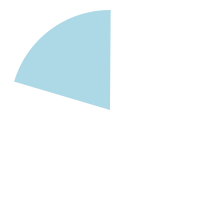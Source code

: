 {
  "$schema": "https://vega.github.io/schema/vega/v5.json",
  "description": "A simple pie chart with embedded data.",
  "background": "white",
  "padding": 5,
  "width": 100,
  "height": 100,
  "style": "view",
  "marks": [
    {
      "name": "marks",
      "type": "arc",
      "style": ["arc"],
      "encode": {
        "update": {
          "x": {"value": 50},
          "y": {"value": 50},
          "outerRadius": {"value": 50},
          "startAngle": {"value": 5},
          "endAngle": {"value": 6.29},
          "fill": {"value": "lightblue"}
        }
      }
    }
  ]
}